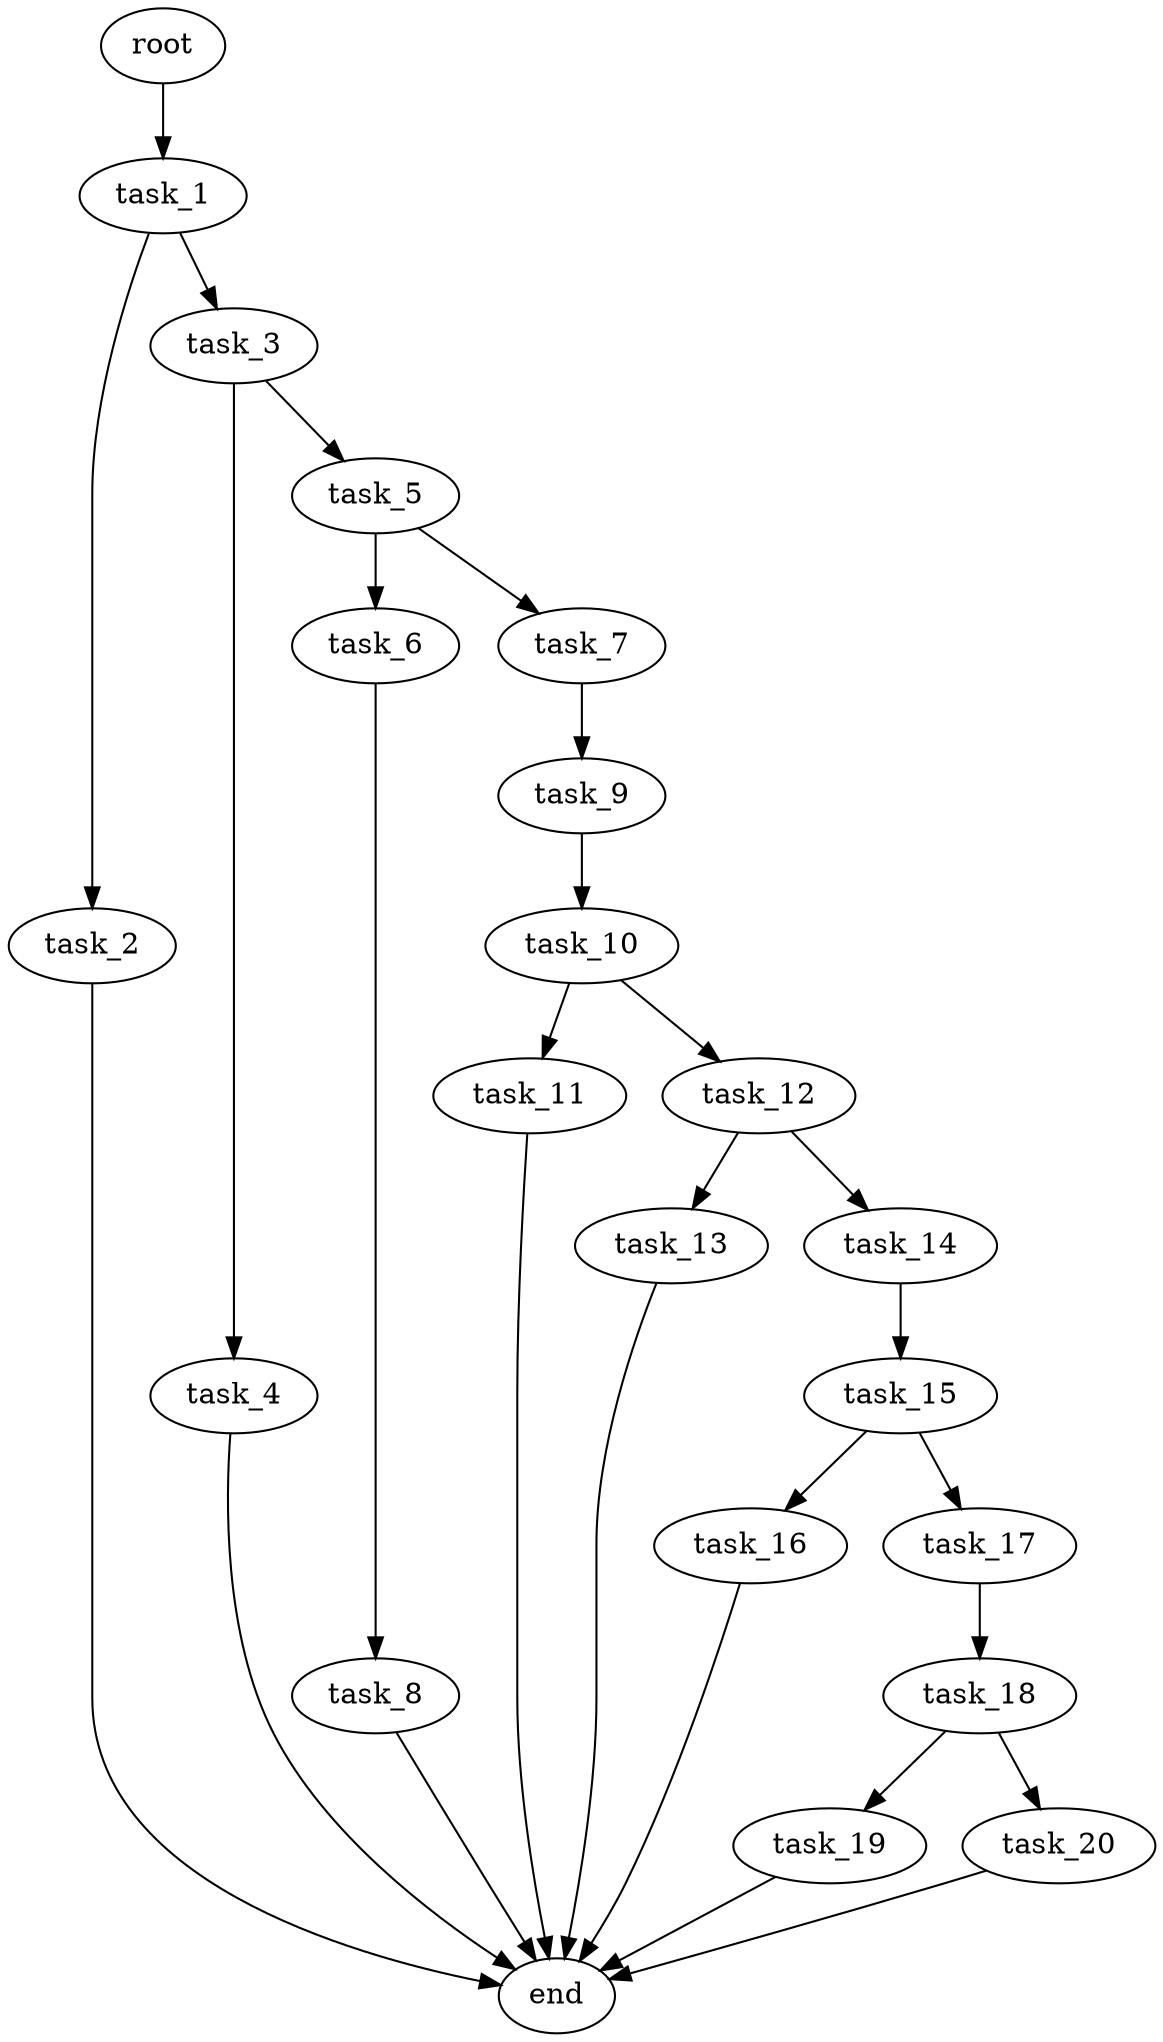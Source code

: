 digraph G {
  root [size="0.000000e+00"];
  task_1 [size="9.642219e+10"];
  task_2 [size="2.368481e+10"];
  task_3 [size="2.610648e+10"];
  task_4 [size="3.150774e+10"];
  task_5 [size="8.008367e+10"];
  task_6 [size="7.007555e+10"];
  task_7 [size="7.353793e+10"];
  task_8 [size="3.181259e+10"];
  task_9 [size="2.720287e+10"];
  task_10 [size="7.477997e+09"];
  task_11 [size="2.027924e+10"];
  task_12 [size="7.799590e+10"];
  task_13 [size="5.847496e+10"];
  task_14 [size="1.554950e+10"];
  task_15 [size="1.644585e+10"];
  task_16 [size="4.661085e+10"];
  task_17 [size="4.065719e+10"];
  task_18 [size="5.359710e+10"];
  task_19 [size="9.646383e+10"];
  task_20 [size="2.077155e+10"];
  end [size="0.000000e+00"];

  root -> task_1 [size="1.000000e-12"];
  task_1 -> task_2 [size="2.368481e+08"];
  task_1 -> task_3 [size="2.610648e+08"];
  task_2 -> end [size="1.000000e-12"];
  task_3 -> task_4 [size="3.150774e+08"];
  task_3 -> task_5 [size="8.008367e+08"];
  task_4 -> end [size="1.000000e-12"];
  task_5 -> task_6 [size="7.007555e+08"];
  task_5 -> task_7 [size="7.353793e+08"];
  task_6 -> task_8 [size="3.181259e+08"];
  task_7 -> task_9 [size="2.720287e+08"];
  task_8 -> end [size="1.000000e-12"];
  task_9 -> task_10 [size="7.477997e+07"];
  task_10 -> task_11 [size="2.027924e+08"];
  task_10 -> task_12 [size="7.799590e+08"];
  task_11 -> end [size="1.000000e-12"];
  task_12 -> task_13 [size="5.847496e+08"];
  task_12 -> task_14 [size="1.554950e+08"];
  task_13 -> end [size="1.000000e-12"];
  task_14 -> task_15 [size="1.644585e+08"];
  task_15 -> task_16 [size="4.661085e+08"];
  task_15 -> task_17 [size="4.065719e+08"];
  task_16 -> end [size="1.000000e-12"];
  task_17 -> task_18 [size="5.359710e+08"];
  task_18 -> task_19 [size="9.646383e+08"];
  task_18 -> task_20 [size="2.077155e+08"];
  task_19 -> end [size="1.000000e-12"];
  task_20 -> end [size="1.000000e-12"];
}
